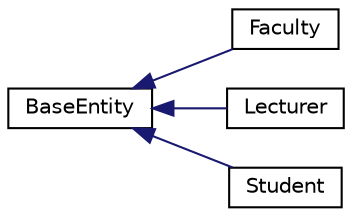 digraph "Graphical Class Hierarchy"
{
 // LATEX_PDF_SIZE
  edge [fontname="Helvetica",fontsize="10",labelfontname="Helvetica",labelfontsize="10"];
  node [fontname="Helvetica",fontsize="10",shape=record];
  rankdir="LR";
  Node0 [label="BaseEntity",height=0.2,width=0.4,color="black", fillcolor="white", style="filled",URL="$classBaseEntity.html",tooltip="Đại diện cho một thực thể cơ bản với tên, mã định danh và ngày sinh."];
  Node0 -> Node1 [dir="back",color="midnightblue",fontsize="10",style="solid",fontname="Helvetica"];
  Node1 [label="Faculty",height=0.2,width=0.4,color="black", fillcolor="white", style="filled",URL="$classFaculty.html",tooltip="Lớp đại diện cho khoa."];
  Node0 -> Node2 [dir="back",color="midnightblue",fontsize="10",style="solid",fontname="Helvetica"];
  Node2 [label="Lecturer",height=0.2,width=0.4,color="black", fillcolor="white", style="filled",URL="$classLecturer.html",tooltip="Lớp đại diện cho giảng viên."];
  Node0 -> Node3 [dir="back",color="midnightblue",fontsize="10",style="solid",fontname="Helvetica"];
  Node3 [label="Student",height=0.2,width=0.4,color="black", fillcolor="white", style="filled",URL="$classStudent.html",tooltip="Lớp đại diện cho sinh viên."];
}
